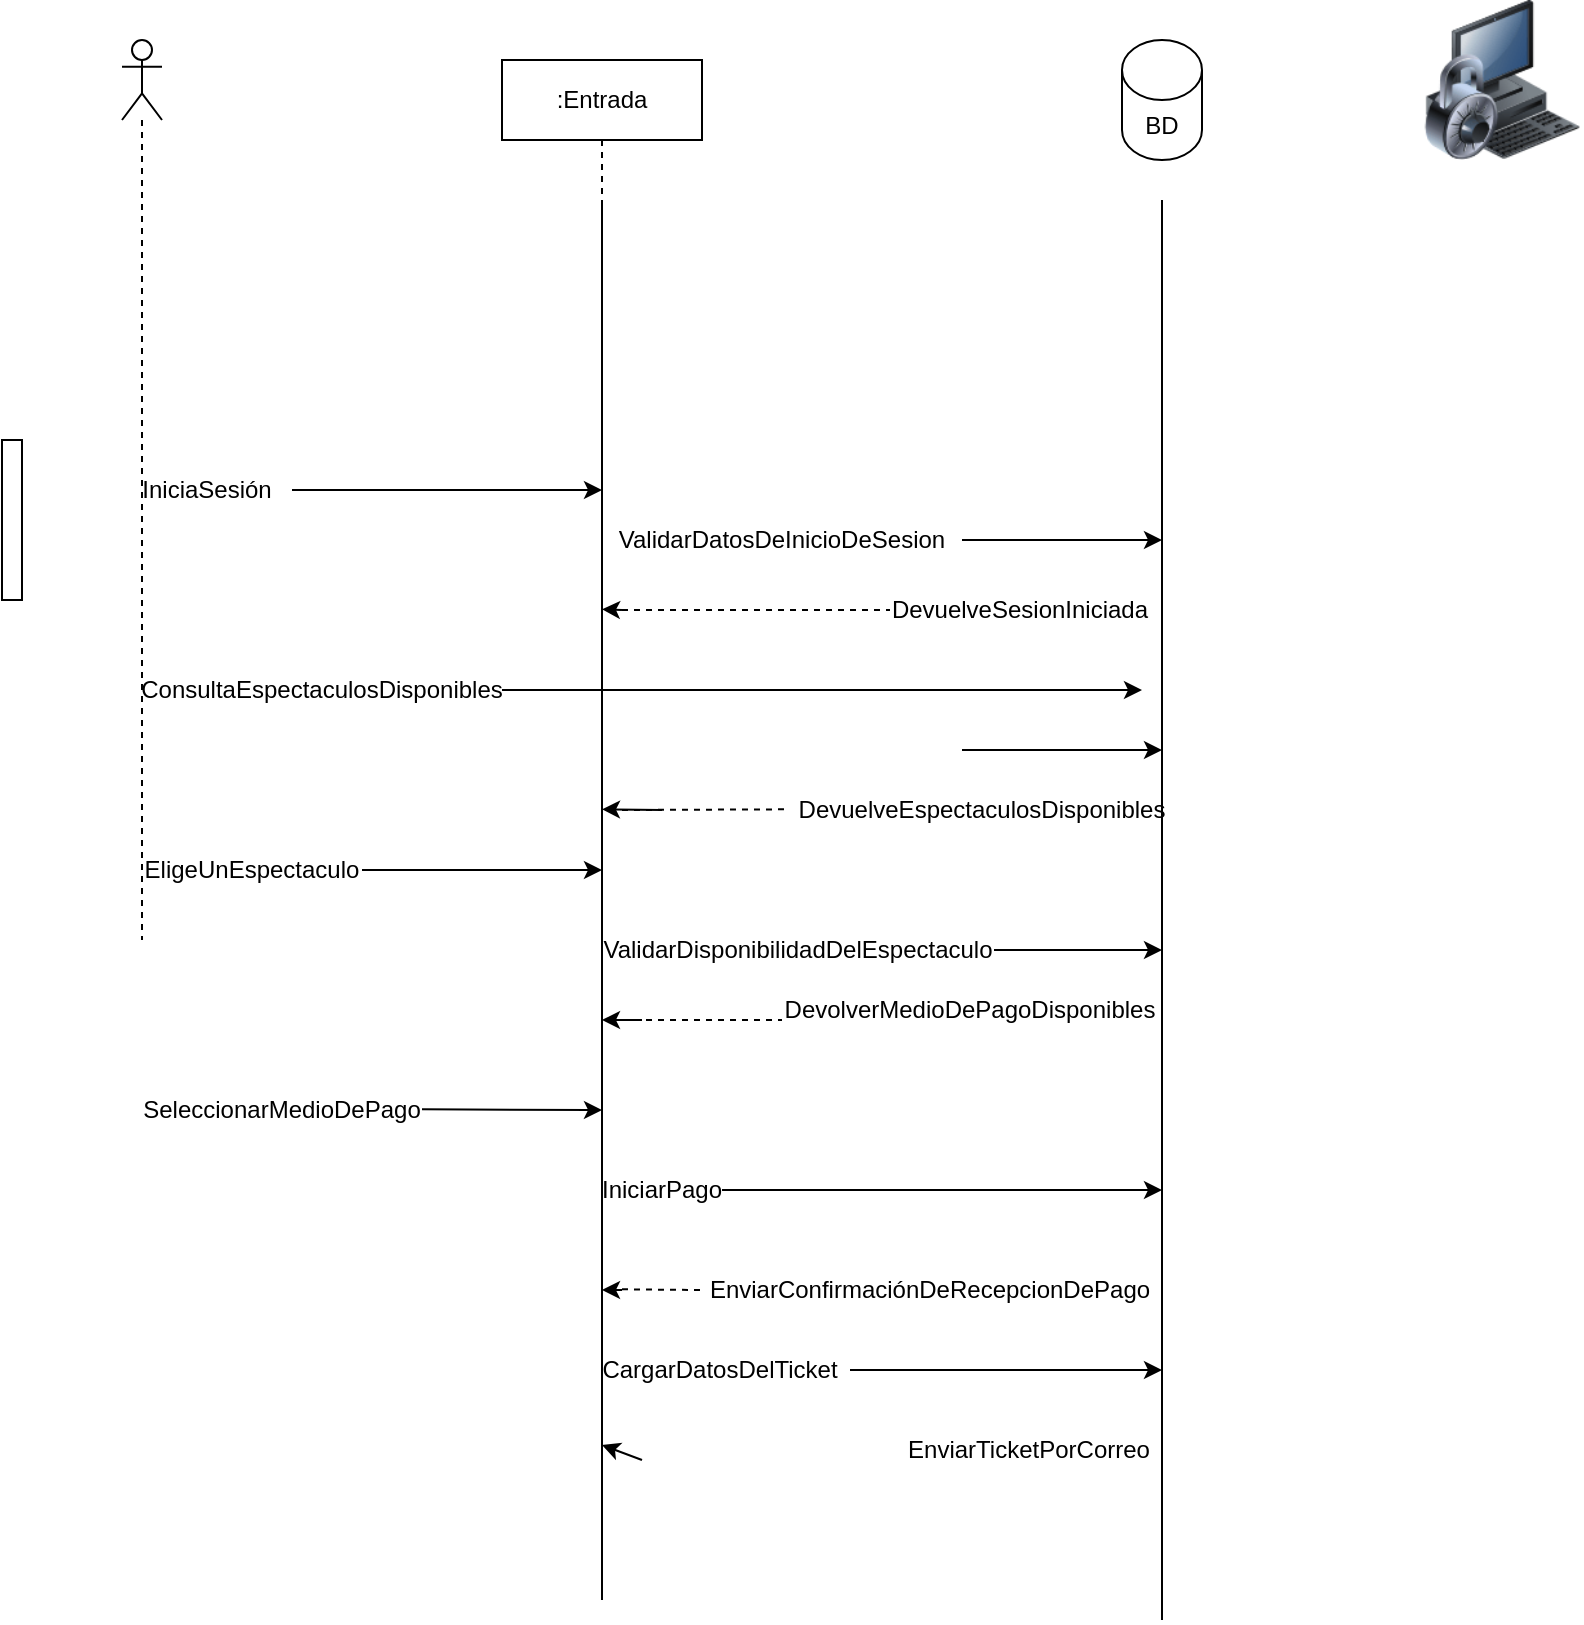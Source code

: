 <mxfile version="27.0.5">
  <diagram name="Página-1" id="0fjqNiFfAMWvhXcWqjYR">
    <mxGraphModel dx="1913" dy="443" grid="1" gridSize="10" guides="1" tooltips="1" connect="1" arrows="1" fold="1" page="1" pageScale="1" pageWidth="827" pageHeight="1169" math="0" shadow="0">
      <root>
        <mxCell id="0" />
        <mxCell id="1" parent="0" />
        <mxCell id="nd9-zBH6tOAqh9hvZZ1e-4" value="BD" style="shape=cylinder3;whiteSpace=wrap;html=1;boundedLbl=1;backgroundOutline=1;size=15;" vertex="1" parent="1">
          <mxGeometry x="550" y="320" width="40" height="60" as="geometry" />
        </mxCell>
        <mxCell id="nd9-zBH6tOAqh9hvZZ1e-5" value="" style="endArrow=none;html=1;rounded=0;" edge="1" parent="1">
          <mxGeometry width="50" height="50" relative="1" as="geometry">
            <mxPoint x="290" y="1100" as="sourcePoint" />
            <mxPoint x="290" y="400" as="targetPoint" />
          </mxGeometry>
        </mxCell>
        <mxCell id="nd9-zBH6tOAqh9hvZZ1e-6" value="" style="endArrow=none;html=1;rounded=0;" edge="1" parent="1">
          <mxGeometry width="50" height="50" relative="1" as="geometry">
            <mxPoint x="570" y="1110" as="sourcePoint" />
            <mxPoint x="570" y="400" as="targetPoint" />
          </mxGeometry>
        </mxCell>
        <mxCell id="nd9-zBH6tOAqh9hvZZ1e-9" value="" style="image;html=1;image=img/lib/clip_art/computers/Secure_System_128x128.png" vertex="1" parent="1">
          <mxGeometry x="700" y="300" width="80" height="80" as="geometry" />
        </mxCell>
        <mxCell id="nd9-zBH6tOAqh9hvZZ1e-10" value="IniciaSesión" style="text;html=1;align=center;verticalAlign=middle;whiteSpace=wrap;rounded=0;" vertex="1" parent="1">
          <mxGeometry x="50" y="530" width="85" height="30" as="geometry" />
        </mxCell>
        <mxCell id="nd9-zBH6tOAqh9hvZZ1e-11" value="" style="endArrow=classic;html=1;rounded=0;exitX=1;exitY=0.5;exitDx=0;exitDy=0;" edge="1" parent="1" source="nd9-zBH6tOAqh9hvZZ1e-10">
          <mxGeometry width="50" height="50" relative="1" as="geometry">
            <mxPoint x="280" y="560" as="sourcePoint" />
            <mxPoint x="290" y="545" as="targetPoint" />
          </mxGeometry>
        </mxCell>
        <mxCell id="nd9-zBH6tOAqh9hvZZ1e-16" style="edgeStyle=orthogonalEdgeStyle;rounded=0;orthogonalLoop=1;jettySize=auto;html=1;" edge="1" parent="1" source="nd9-zBH6tOAqh9hvZZ1e-12">
          <mxGeometry relative="1" as="geometry">
            <mxPoint x="570" y="570" as="targetPoint" />
          </mxGeometry>
        </mxCell>
        <mxCell id="nd9-zBH6tOAqh9hvZZ1e-12" value="ValidarDatosDeInicioDeSesion" style="text;html=1;align=center;verticalAlign=middle;whiteSpace=wrap;rounded=0;" vertex="1" parent="1">
          <mxGeometry x="290" y="555" width="180" height="30" as="geometry" />
        </mxCell>
        <mxCell id="nd9-zBH6tOAqh9hvZZ1e-18" value="DevuelveSesionIniciada" style="text;html=1;align=center;verticalAlign=middle;whiteSpace=wrap;rounded=0;" vertex="1" parent="1">
          <mxGeometry x="434" y="590" width="130" height="30" as="geometry" />
        </mxCell>
        <mxCell id="nd9-zBH6tOAqh9hvZZ1e-20" value="ConsultaEspectaculosDisponibles" style="text;html=1;align=center;verticalAlign=middle;whiteSpace=wrap;rounded=0;" vertex="1" parent="1">
          <mxGeometry x="60" y="630" width="180" height="30" as="geometry" />
        </mxCell>
        <mxCell id="nd9-zBH6tOAqh9hvZZ1e-22" value="" style="endArrow=none;dashed=1;html=1;rounded=0;entryX=0;entryY=0.5;entryDx=0;entryDy=0;" edge="1" parent="1" target="nd9-zBH6tOAqh9hvZZ1e-18">
          <mxGeometry width="50" height="50" relative="1" as="geometry">
            <mxPoint x="300" y="605" as="sourcePoint" />
            <mxPoint x="360" y="680" as="targetPoint" />
          </mxGeometry>
        </mxCell>
        <mxCell id="nd9-zBH6tOAqh9hvZZ1e-23" value="" style="endArrow=classic;html=1;rounded=0;exitX=1;exitY=0.5;exitDx=0;exitDy=0;" edge="1" parent="1" source="nd9-zBH6tOAqh9hvZZ1e-20">
          <mxGeometry width="50" height="50" relative="1" as="geometry">
            <mxPoint x="210" y="730" as="sourcePoint" />
            <mxPoint x="560" y="645" as="targetPoint" />
            <Array as="points">
              <mxPoint x="510" y="645" />
            </Array>
          </mxGeometry>
        </mxCell>
        <mxCell id="nd9-zBH6tOAqh9hvZZ1e-25" value="" style="endArrow=classic;html=1;rounded=0;" edge="1" parent="1">
          <mxGeometry width="50" height="50" relative="1" as="geometry">
            <mxPoint x="300" y="605" as="sourcePoint" />
            <mxPoint x="290" y="604.66" as="targetPoint" />
          </mxGeometry>
        </mxCell>
        <mxCell id="nd9-zBH6tOAqh9hvZZ1e-26" value="DevuelveEspectaculosDisponibles" style="text;html=1;align=center;verticalAlign=middle;whiteSpace=wrap;rounded=0;" vertex="1" parent="1">
          <mxGeometry x="450" y="690" width="60" height="30" as="geometry" />
        </mxCell>
        <mxCell id="nd9-zBH6tOAqh9hvZZ1e-29" value="" style="endArrow=none;dashed=1;html=1;rounded=0;entryX=0;entryY=0.5;entryDx=0;entryDy=0;" edge="1" parent="1">
          <mxGeometry width="50" height="50" relative="1" as="geometry">
            <mxPoint x="300" y="705" as="sourcePoint" />
            <mxPoint x="384" y="704.66" as="targetPoint" />
          </mxGeometry>
        </mxCell>
        <mxCell id="nd9-zBH6tOAqh9hvZZ1e-30" value="" style="endArrow=classic;html=1;rounded=0;" edge="1" parent="1">
          <mxGeometry width="50" height="50" relative="1" as="geometry">
            <mxPoint x="320" y="705" as="sourcePoint" />
            <mxPoint x="290" y="704.66" as="targetPoint" />
            <Array as="points" />
          </mxGeometry>
        </mxCell>
        <mxCell id="nd9-zBH6tOAqh9hvZZ1e-32" value="" style="endArrow=classic;html=1;rounded=0;exitX=1;exitY=0.5;exitDx=0;exitDy=0;" edge="1" parent="1">
          <mxGeometry width="50" height="50" relative="1" as="geometry">
            <mxPoint x="470" y="675" as="sourcePoint" />
            <mxPoint x="570" y="675" as="targetPoint" />
          </mxGeometry>
        </mxCell>
        <mxCell id="nd9-zBH6tOAqh9hvZZ1e-33" value="EligeUnEspectaculo" style="text;html=1;align=center;verticalAlign=middle;whiteSpace=wrap;rounded=0;" vertex="1" parent="1">
          <mxGeometry x="60" y="720" width="110" height="30" as="geometry" />
        </mxCell>
        <mxCell id="nd9-zBH6tOAqh9hvZZ1e-34" value="" style="endArrow=classic;html=1;rounded=0;exitX=1;exitY=0.5;exitDx=0;exitDy=0;" edge="1" parent="1" source="nd9-zBH6tOAqh9hvZZ1e-33">
          <mxGeometry width="50" height="50" relative="1" as="geometry">
            <mxPoint x="230" y="760" as="sourcePoint" />
            <mxPoint x="290" y="735" as="targetPoint" />
          </mxGeometry>
        </mxCell>
        <mxCell id="nd9-zBH6tOAqh9hvZZ1e-36" value="SeleccionarMedioDePago" style="text;html=1;align=center;verticalAlign=middle;whiteSpace=wrap;rounded=0;" vertex="1" parent="1">
          <mxGeometry x="60" y="840" width="140" height="30" as="geometry" />
        </mxCell>
        <mxCell id="nd9-zBH6tOAqh9hvZZ1e-37" value="" style="endArrow=classic;html=1;rounded=0;exitX=1;exitY=0.5;exitDx=0;exitDy=0;" edge="1" parent="1">
          <mxGeometry width="50" height="50" relative="1" as="geometry">
            <mxPoint x="200" y="854.66" as="sourcePoint" />
            <mxPoint x="290" y="855" as="targetPoint" />
          </mxGeometry>
        </mxCell>
        <mxCell id="nd9-zBH6tOAqh9hvZZ1e-38" value="ValidarDisponibilidadDelEspectaculo" style="text;html=1;align=center;verticalAlign=middle;whiteSpace=wrap;rounded=0;" vertex="1" parent="1">
          <mxGeometry x="290" y="760" width="196" height="30" as="geometry" />
        </mxCell>
        <mxCell id="nd9-zBH6tOAqh9hvZZ1e-39" value="" style="endArrow=classic;html=1;rounded=0;exitX=1;exitY=0.5;exitDx=0;exitDy=0;" edge="1" parent="1" source="nd9-zBH6tOAqh9hvZZ1e-38">
          <mxGeometry width="50" height="50" relative="1" as="geometry">
            <mxPoint x="500" y="830" as="sourcePoint" />
            <mxPoint x="570" y="775" as="targetPoint" />
          </mxGeometry>
        </mxCell>
        <mxCell id="nd9-zBH6tOAqh9hvZZ1e-40" value="DevolverMedioDePagoDisponibles" style="text;html=1;align=center;verticalAlign=middle;whiteSpace=wrap;rounded=0;" vertex="1" parent="1">
          <mxGeometry x="384" y="790" width="180" height="30" as="geometry" />
        </mxCell>
        <mxCell id="nd9-zBH6tOAqh9hvZZ1e-41" value="" style="endArrow=classic;html=1;rounded=0;" edge="1" parent="1">
          <mxGeometry width="50" height="50" relative="1" as="geometry">
            <mxPoint x="310" y="810" as="sourcePoint" />
            <mxPoint x="290" y="810" as="targetPoint" />
          </mxGeometry>
        </mxCell>
        <mxCell id="nd9-zBH6tOAqh9hvZZ1e-42" value="" style="endArrow=none;dashed=1;html=1;rounded=0;" edge="1" parent="1">
          <mxGeometry width="50" height="50" relative="1" as="geometry">
            <mxPoint x="300" y="810" as="sourcePoint" />
            <mxPoint x="380" y="810" as="targetPoint" />
          </mxGeometry>
        </mxCell>
        <mxCell id="nd9-zBH6tOAqh9hvZZ1e-43" value="IniciarPago" style="text;html=1;align=center;verticalAlign=middle;whiteSpace=wrap;rounded=0;" vertex="1" parent="1">
          <mxGeometry x="290" y="880" width="60" height="30" as="geometry" />
        </mxCell>
        <mxCell id="nd9-zBH6tOAqh9hvZZ1e-44" value="" style="endArrow=classic;html=1;rounded=0;exitX=1;exitY=0.5;exitDx=0;exitDy=0;" edge="1" parent="1" source="nd9-zBH6tOAqh9hvZZ1e-43">
          <mxGeometry width="50" height="50" relative="1" as="geometry">
            <mxPoint x="430" y="910" as="sourcePoint" />
            <mxPoint x="570" y="895" as="targetPoint" />
          </mxGeometry>
        </mxCell>
        <mxCell id="nd9-zBH6tOAqh9hvZZ1e-45" value="EnviarConfirmaciónDeRecepcionDePago" style="text;html=1;align=center;verticalAlign=middle;whiteSpace=wrap;rounded=0;" vertex="1" parent="1">
          <mxGeometry x="340" y="930" width="228" height="30" as="geometry" />
        </mxCell>
        <mxCell id="nd9-zBH6tOAqh9hvZZ1e-47" value="" style="endArrow=classic;html=1;rounded=0;" edge="1" parent="1">
          <mxGeometry width="50" height="50" relative="1" as="geometry">
            <mxPoint x="300" y="945" as="sourcePoint" />
            <mxPoint x="290" y="945" as="targetPoint" />
          </mxGeometry>
        </mxCell>
        <mxCell id="nd9-zBH6tOAqh9hvZZ1e-48" value="" style="endArrow=none;dashed=1;html=1;rounded=0;entryX=0;entryY=0.5;entryDx=0;entryDy=0;" edge="1" parent="1" target="nd9-zBH6tOAqh9hvZZ1e-45">
          <mxGeometry width="50" height="50" relative="1" as="geometry">
            <mxPoint x="300" y="944.66" as="sourcePoint" />
            <mxPoint x="380" y="944.66" as="targetPoint" />
          </mxGeometry>
        </mxCell>
        <mxCell id="nd9-zBH6tOAqh9hvZZ1e-53" style="edgeStyle=orthogonalEdgeStyle;rounded=0;orthogonalLoop=1;jettySize=auto;html=1;" edge="1" parent="1" source="nd9-zBH6tOAqh9hvZZ1e-50">
          <mxGeometry relative="1" as="geometry">
            <mxPoint x="570" y="985" as="targetPoint" />
          </mxGeometry>
        </mxCell>
        <mxCell id="nd9-zBH6tOAqh9hvZZ1e-50" value="CargarDatosDelTicket" style="text;html=1;align=center;verticalAlign=middle;whiteSpace=wrap;rounded=0;" vertex="1" parent="1">
          <mxGeometry x="284" y="970" width="130" height="30" as="geometry" />
        </mxCell>
        <mxCell id="nd9-zBH6tOAqh9hvZZ1e-54" value="EnviarTicketPorCorreo" style="text;html=1;align=center;verticalAlign=middle;whiteSpace=wrap;rounded=0;" vertex="1" parent="1">
          <mxGeometry x="439" y="1010" width="129" height="30" as="geometry" />
        </mxCell>
        <mxCell id="nd9-zBH6tOAqh9hvZZ1e-55" value="" style="endArrow=classic;html=1;rounded=0;" edge="1" parent="1">
          <mxGeometry width="50" height="50" relative="1" as="geometry">
            <mxPoint x="310" y="1030" as="sourcePoint" />
            <mxPoint x="290" y="1022.5" as="targetPoint" />
          </mxGeometry>
        </mxCell>
        <mxCell id="nd9-zBH6tOAqh9hvZZ1e-57" value="" style="shape=umlLifeline;perimeter=lifelinePerimeter;whiteSpace=wrap;html=1;container=1;dropTarget=0;collapsible=0;recursiveResize=0;outlineConnect=0;portConstraint=eastwest;newEdgeStyle={&quot;curved&quot;:0,&quot;rounded&quot;:0};participant=umlActor;" vertex="1" parent="1">
          <mxGeometry x="50" y="320" width="20" height="450" as="geometry" />
        </mxCell>
        <mxCell id="nd9-zBH6tOAqh9hvZZ1e-58" value=":Entrada" style="shape=umlLifeline;perimeter=lifelinePerimeter;whiteSpace=wrap;html=1;container=1;dropTarget=0;collapsible=0;recursiveResize=0;outlineConnect=0;portConstraint=eastwest;newEdgeStyle={&quot;curved&quot;:0,&quot;rounded&quot;:0};" vertex="1" parent="1">
          <mxGeometry x="240" y="330" width="100" height="300" as="geometry" />
        </mxCell>
        <mxCell id="nd9-zBH6tOAqh9hvZZ1e-56" value="" style="html=1;points=[[0,0,0,0,5],[0,1,0,0,-5],[1,0,0,0,5],[1,1,0,0,-5]];perimeter=orthogonalPerimeter;outlineConnect=0;targetShapes=umlLifeline;portConstraint=eastwest;newEdgeStyle={&quot;curved&quot;:0,&quot;rounded&quot;:0};" vertex="1" parent="1">
          <mxGeometry x="-10" y="520" width="10" height="80" as="geometry" />
        </mxCell>
      </root>
    </mxGraphModel>
  </diagram>
</mxfile>
